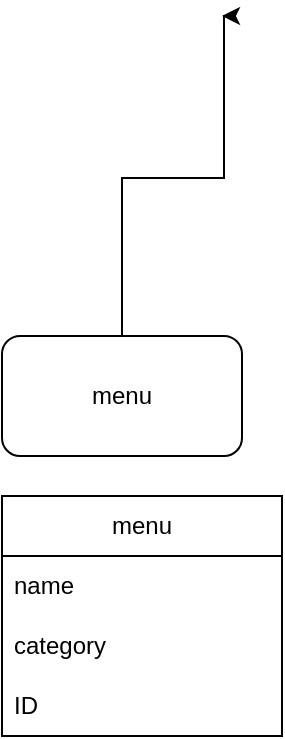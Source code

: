 <mxfile version="22.1.11" type="github">
  <diagram name="Page-1" id="VL2nZxov5QGaUj7QIAtg">
    <mxGraphModel dx="794" dy="1512" grid="1" gridSize="10" guides="1" tooltips="1" connect="1" arrows="1" fold="1" page="1" pageScale="1" pageWidth="850" pageHeight="1100" math="0" shadow="0">
      <root>
        <mxCell id="0" />
        <mxCell id="1" parent="0" />
        <mxCell id="kMDyHV29VFaGugzyRK_e-7" style="edgeStyle=orthogonalEdgeStyle;rounded=0;orthogonalLoop=1;jettySize=auto;html=1;" edge="1" parent="1" source="kMDyHV29VFaGugzyRK_e-1">
          <mxGeometry relative="1" as="geometry">
            <mxPoint x="200" as="targetPoint" />
            <Array as="points">
              <mxPoint x="150" y="81" />
              <mxPoint x="201" y="81" />
            </Array>
          </mxGeometry>
        </mxCell>
        <mxCell id="kMDyHV29VFaGugzyRK_e-1" value="menu" style="rounded=1;whiteSpace=wrap;html=1;" vertex="1" parent="1">
          <mxGeometry x="90" y="160" width="120" height="60" as="geometry" />
        </mxCell>
        <mxCell id="kMDyHV29VFaGugzyRK_e-3" value="menu" style="swimlane;fontStyle=0;childLayout=stackLayout;horizontal=1;startSize=30;horizontalStack=0;resizeParent=1;resizeParentMax=0;resizeLast=0;collapsible=1;marginBottom=0;whiteSpace=wrap;html=1;" vertex="1" parent="1">
          <mxGeometry x="90" y="240" width="140" height="120" as="geometry" />
        </mxCell>
        <mxCell id="kMDyHV29VFaGugzyRK_e-4" value="name" style="text;strokeColor=none;fillColor=none;align=left;verticalAlign=middle;spacingLeft=4;spacingRight=4;overflow=hidden;points=[[0,0.5],[1,0.5]];portConstraint=eastwest;rotatable=0;whiteSpace=wrap;html=1;" vertex="1" parent="kMDyHV29VFaGugzyRK_e-3">
          <mxGeometry y="30" width="140" height="30" as="geometry" />
        </mxCell>
        <mxCell id="kMDyHV29VFaGugzyRK_e-5" value="category" style="text;strokeColor=none;fillColor=none;align=left;verticalAlign=middle;spacingLeft=4;spacingRight=4;overflow=hidden;points=[[0,0.5],[1,0.5]];portConstraint=eastwest;rotatable=0;whiteSpace=wrap;html=1;" vertex="1" parent="kMDyHV29VFaGugzyRK_e-3">
          <mxGeometry y="60" width="140" height="30" as="geometry" />
        </mxCell>
        <mxCell id="kMDyHV29VFaGugzyRK_e-6" value="ID" style="text;strokeColor=none;fillColor=none;align=left;verticalAlign=middle;spacingLeft=4;spacingRight=4;overflow=hidden;points=[[0,0.5],[1,0.5]];portConstraint=eastwest;rotatable=0;whiteSpace=wrap;html=1;" vertex="1" parent="kMDyHV29VFaGugzyRK_e-3">
          <mxGeometry y="90" width="140" height="30" as="geometry" />
        </mxCell>
      </root>
    </mxGraphModel>
  </diagram>
</mxfile>
